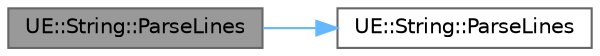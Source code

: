 digraph "UE::String::ParseLines"
{
 // INTERACTIVE_SVG=YES
 // LATEX_PDF_SIZE
  bgcolor="transparent";
  edge [fontname=Helvetica,fontsize=10,labelfontname=Helvetica,labelfontsize=10];
  node [fontname=Helvetica,fontsize=10,shape=box,height=0.2,width=0.4];
  rankdir="LR";
  Node1 [id="Node000001",label="UE::String::ParseLines",height=0.2,width=0.4,color="gray40", fillcolor="grey60", style="filled", fontcolor="black",tooltip="Parse lines in the input string as terminated by any of CRLF, CR, LF."];
  Node1 -> Node2 [id="edge1_Node000001_Node000002",color="steelblue1",style="solid",tooltip=" "];
  Node2 [id="Node000002",label="UE::String::ParseLines",height=0.2,width=0.4,color="grey40", fillcolor="white", style="filled",URL="$d9/d2e/namespaceUE_1_1String.html#add9dcd3ccd9462764388c358676f4df8",tooltip="Visit every line in the input string as terminated by any of CRLF, CR, LF."];
}
